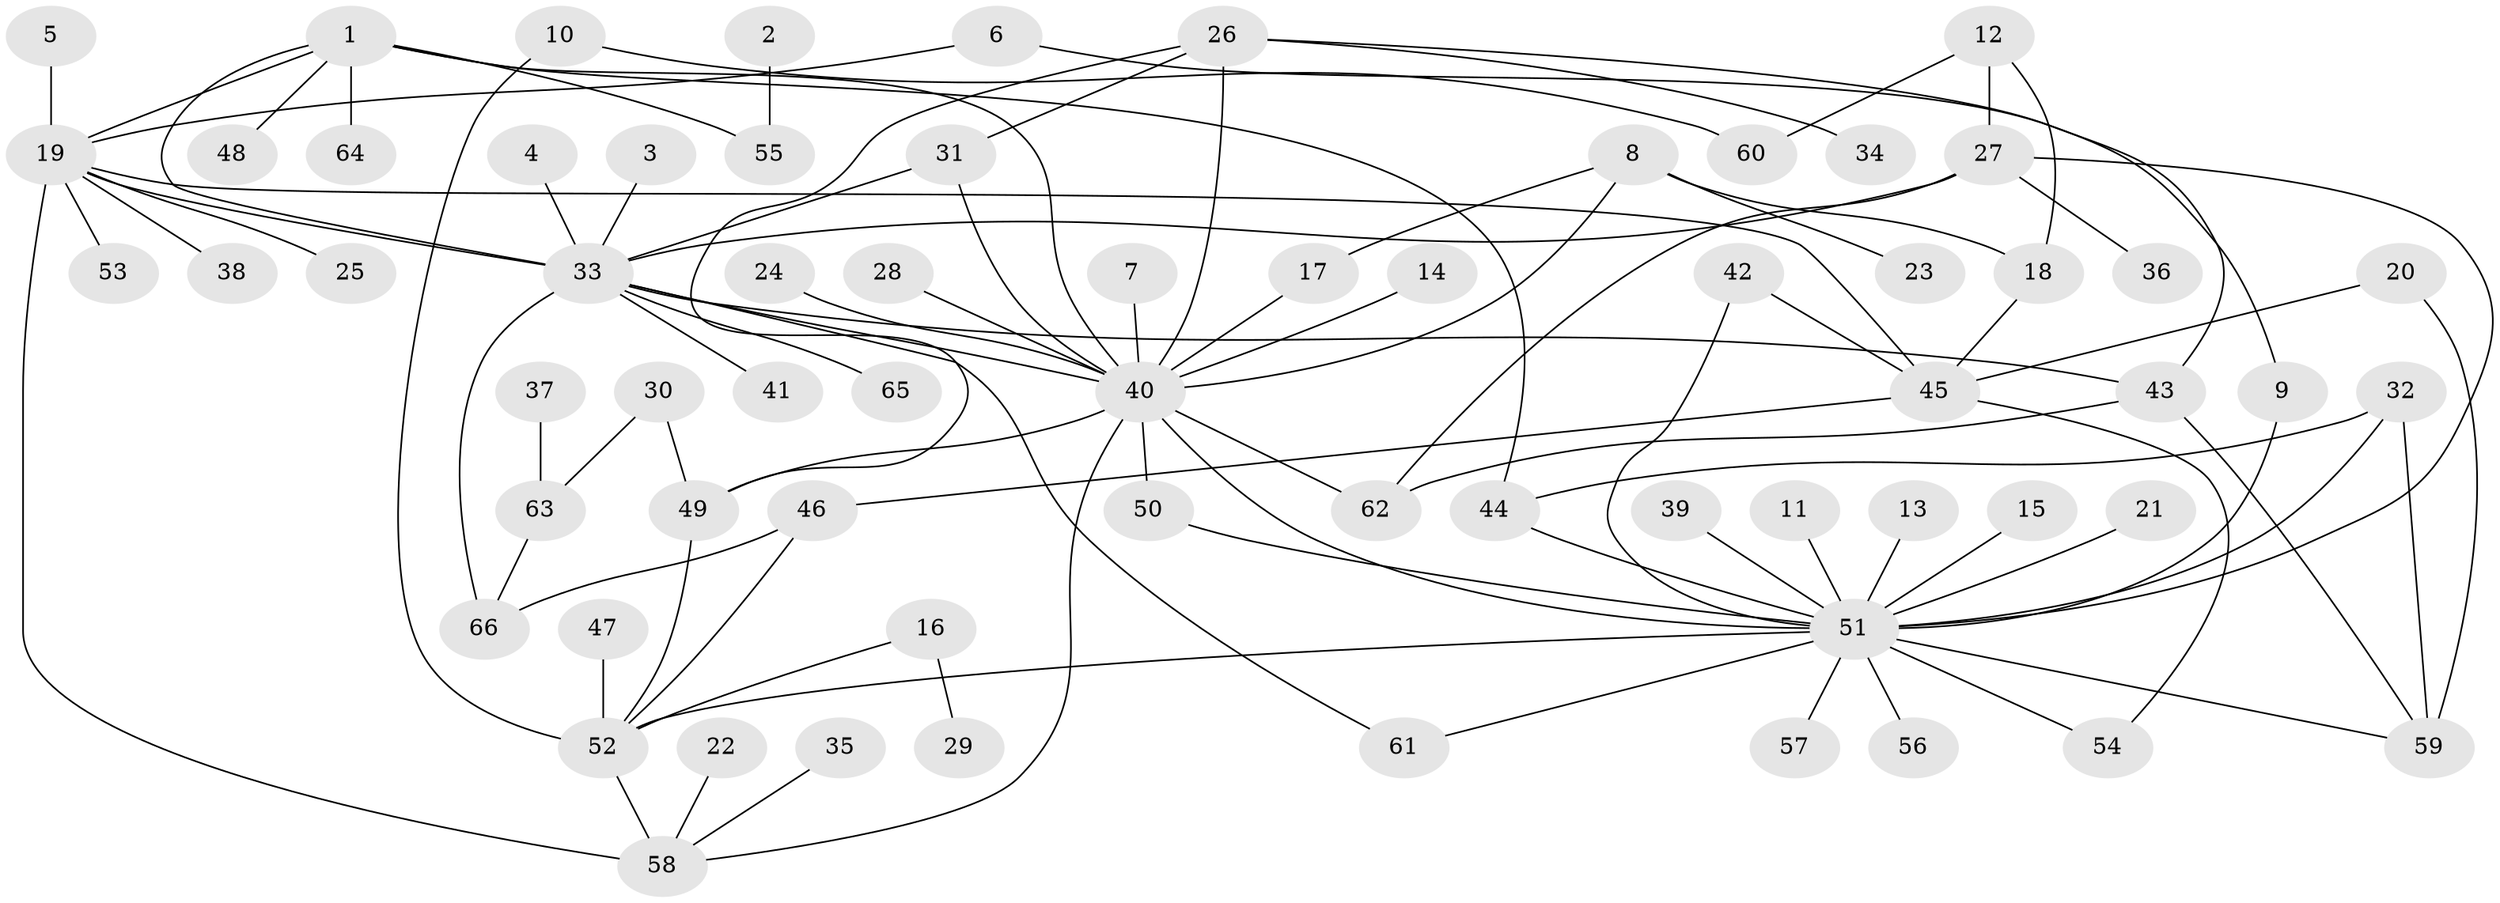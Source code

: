 // original degree distribution, {16: 0.007633587786259542, 3: 0.12213740458015267, 21: 0.007633587786259542, 13: 0.007633587786259542, 7: 0.015267175572519083, 6: 0.030534351145038167, 1: 0.4198473282442748, 2: 0.31297709923664124, 4: 0.05343511450381679, 9: 0.007633587786259542, 10: 0.007633587786259542, 8: 0.007633587786259542}
// Generated by graph-tools (version 1.1) at 2025/49/03/09/25 03:49:59]
// undirected, 66 vertices, 94 edges
graph export_dot {
graph [start="1"]
  node [color=gray90,style=filled];
  1;
  2;
  3;
  4;
  5;
  6;
  7;
  8;
  9;
  10;
  11;
  12;
  13;
  14;
  15;
  16;
  17;
  18;
  19;
  20;
  21;
  22;
  23;
  24;
  25;
  26;
  27;
  28;
  29;
  30;
  31;
  32;
  33;
  34;
  35;
  36;
  37;
  38;
  39;
  40;
  41;
  42;
  43;
  44;
  45;
  46;
  47;
  48;
  49;
  50;
  51;
  52;
  53;
  54;
  55;
  56;
  57;
  58;
  59;
  60;
  61;
  62;
  63;
  64;
  65;
  66;
  1 -- 19 [weight=1.0];
  1 -- 33 [weight=1.0];
  1 -- 40 [weight=1.0];
  1 -- 44 [weight=1.0];
  1 -- 48 [weight=1.0];
  1 -- 55 [weight=1.0];
  1 -- 64 [weight=1.0];
  2 -- 55 [weight=1.0];
  3 -- 33 [weight=1.0];
  4 -- 33 [weight=1.0];
  5 -- 19 [weight=1.0];
  6 -- 9 [weight=1.0];
  6 -- 19 [weight=1.0];
  7 -- 40 [weight=1.0];
  8 -- 17 [weight=1.0];
  8 -- 18 [weight=1.0];
  8 -- 23 [weight=1.0];
  8 -- 40 [weight=1.0];
  9 -- 51 [weight=1.0];
  10 -- 52 [weight=1.0];
  10 -- 60 [weight=1.0];
  11 -- 51 [weight=1.0];
  12 -- 18 [weight=1.0];
  12 -- 27 [weight=1.0];
  12 -- 60 [weight=1.0];
  13 -- 51 [weight=1.0];
  14 -- 40 [weight=1.0];
  15 -- 51 [weight=1.0];
  16 -- 29 [weight=1.0];
  16 -- 52 [weight=1.0];
  17 -- 40 [weight=1.0];
  18 -- 45 [weight=1.0];
  19 -- 25 [weight=1.0];
  19 -- 33 [weight=1.0];
  19 -- 38 [weight=1.0];
  19 -- 45 [weight=1.0];
  19 -- 53 [weight=1.0];
  19 -- 58 [weight=2.0];
  20 -- 45 [weight=1.0];
  20 -- 59 [weight=1.0];
  21 -- 51 [weight=1.0];
  22 -- 58 [weight=1.0];
  24 -- 40 [weight=1.0];
  26 -- 31 [weight=1.0];
  26 -- 34 [weight=1.0];
  26 -- 40 [weight=1.0];
  26 -- 43 [weight=1.0];
  26 -- 49 [weight=1.0];
  27 -- 33 [weight=1.0];
  27 -- 36 [weight=1.0];
  27 -- 51 [weight=1.0];
  27 -- 62 [weight=1.0];
  28 -- 40 [weight=1.0];
  30 -- 49 [weight=1.0];
  30 -- 63 [weight=1.0];
  31 -- 33 [weight=1.0];
  31 -- 40 [weight=1.0];
  32 -- 44 [weight=1.0];
  32 -- 51 [weight=1.0];
  32 -- 59 [weight=1.0];
  33 -- 40 [weight=1.0];
  33 -- 41 [weight=1.0];
  33 -- 43 [weight=1.0];
  33 -- 61 [weight=1.0];
  33 -- 65 [weight=1.0];
  33 -- 66 [weight=1.0];
  35 -- 58 [weight=1.0];
  37 -- 63 [weight=1.0];
  39 -- 51 [weight=1.0];
  40 -- 49 [weight=1.0];
  40 -- 50 [weight=1.0];
  40 -- 51 [weight=1.0];
  40 -- 58 [weight=1.0];
  40 -- 62 [weight=1.0];
  42 -- 45 [weight=1.0];
  42 -- 51 [weight=1.0];
  43 -- 59 [weight=1.0];
  43 -- 62 [weight=1.0];
  44 -- 51 [weight=1.0];
  45 -- 46 [weight=1.0];
  45 -- 54 [weight=1.0];
  46 -- 52 [weight=1.0];
  46 -- 66 [weight=1.0];
  47 -- 52 [weight=1.0];
  49 -- 52 [weight=1.0];
  50 -- 51 [weight=1.0];
  51 -- 52 [weight=1.0];
  51 -- 54 [weight=1.0];
  51 -- 56 [weight=1.0];
  51 -- 57 [weight=1.0];
  51 -- 59 [weight=1.0];
  51 -- 61 [weight=1.0];
  52 -- 58 [weight=1.0];
  63 -- 66 [weight=1.0];
}
